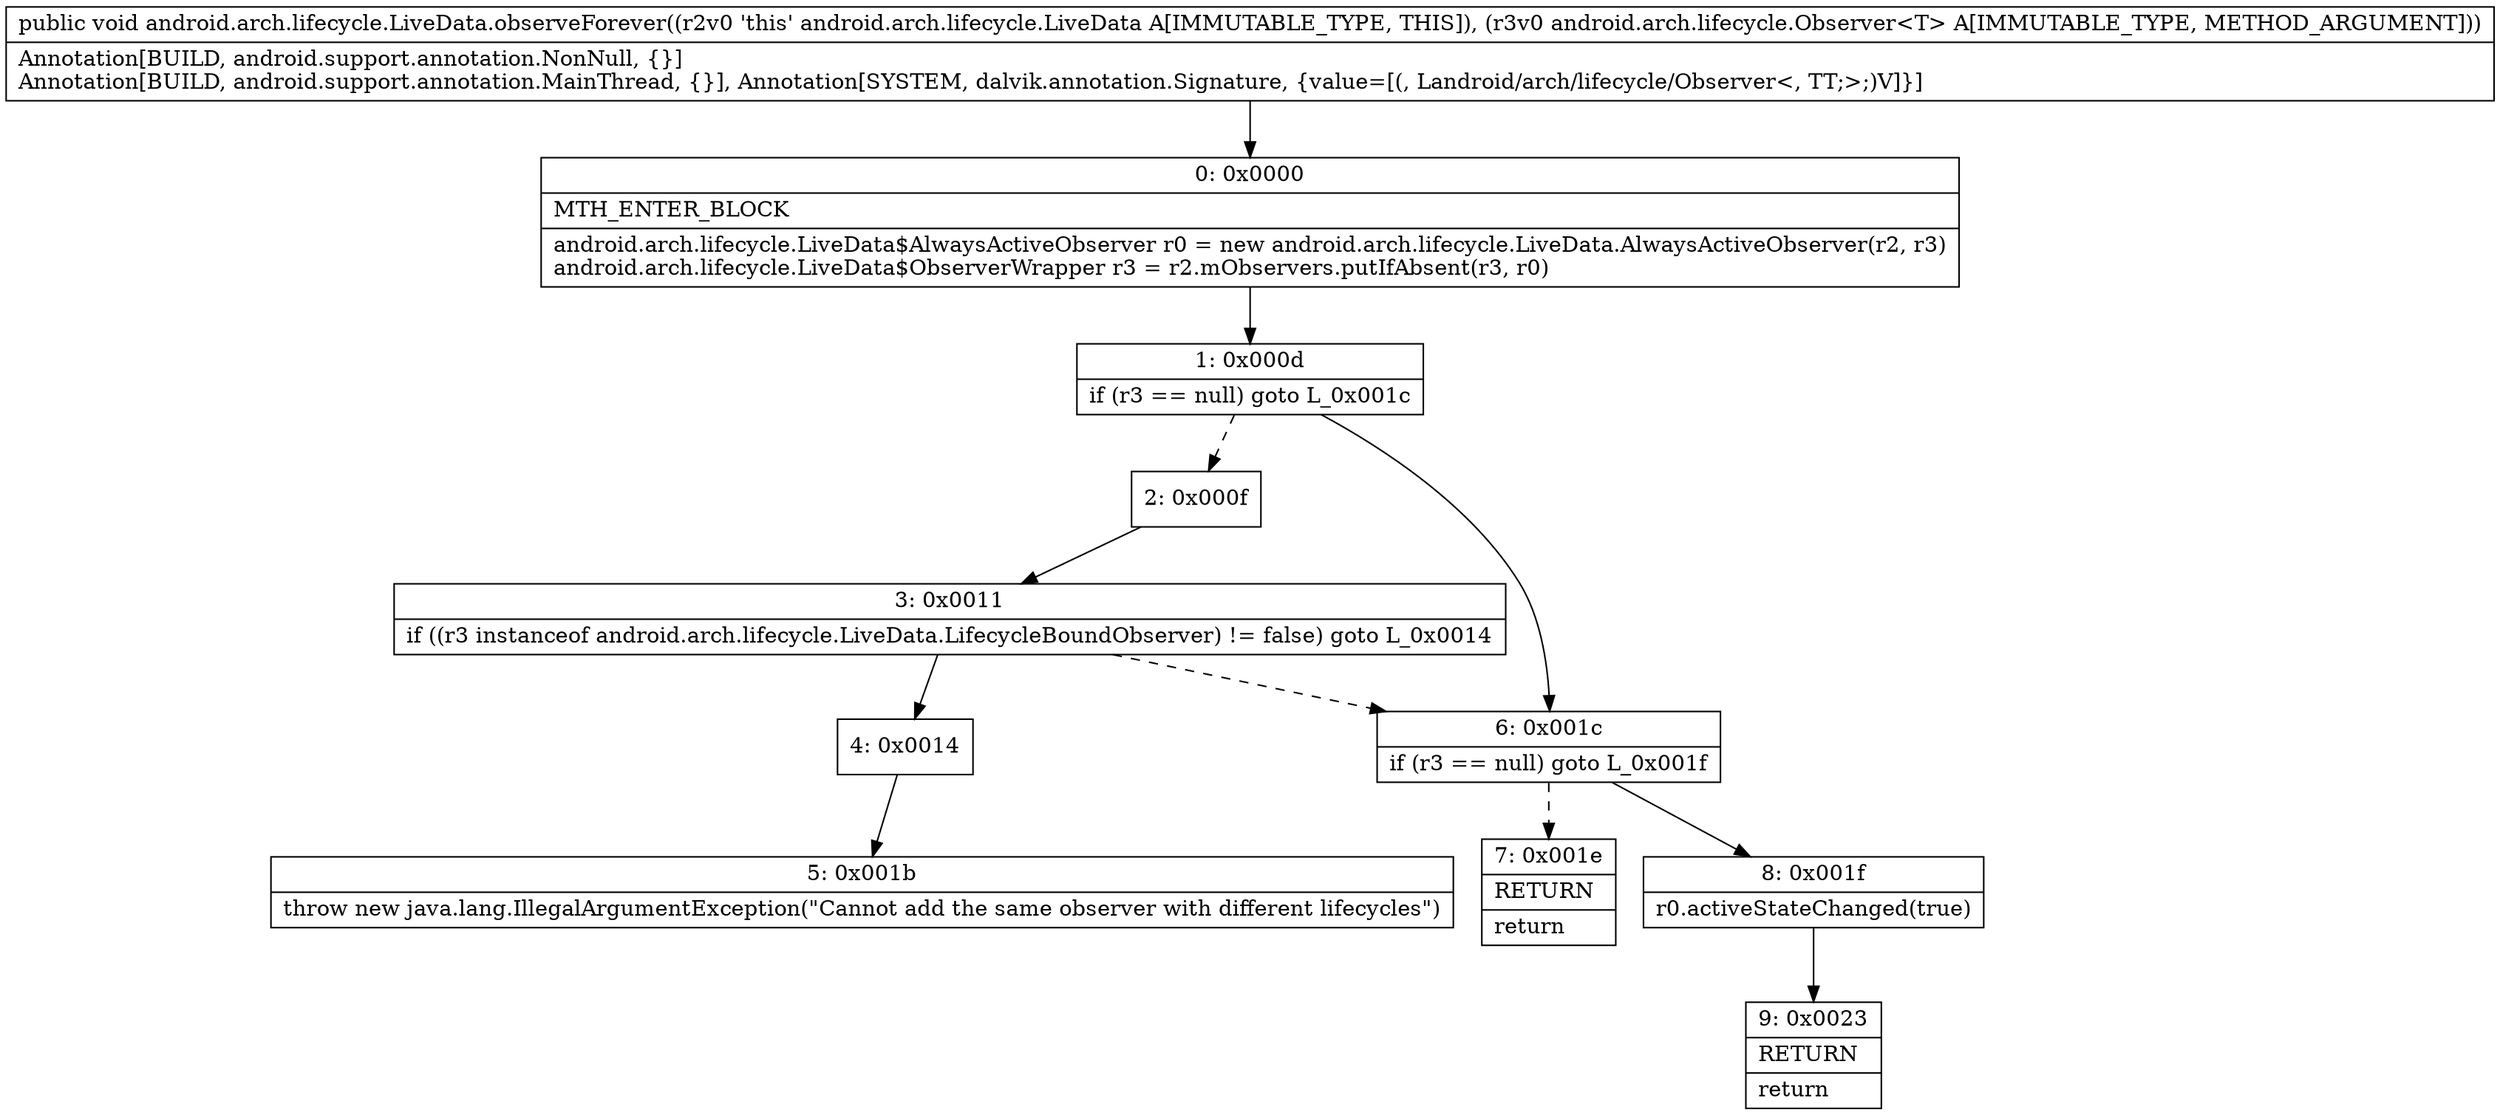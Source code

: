digraph "CFG forandroid.arch.lifecycle.LiveData.observeForever(Landroid\/arch\/lifecycle\/Observer;)V" {
Node_0 [shape=record,label="{0\:\ 0x0000|MTH_ENTER_BLOCK\l|android.arch.lifecycle.LiveData$AlwaysActiveObserver r0 = new android.arch.lifecycle.LiveData.AlwaysActiveObserver(r2, r3)\landroid.arch.lifecycle.LiveData$ObserverWrapper r3 = r2.mObservers.putIfAbsent(r3, r0)\l}"];
Node_1 [shape=record,label="{1\:\ 0x000d|if (r3 == null) goto L_0x001c\l}"];
Node_2 [shape=record,label="{2\:\ 0x000f}"];
Node_3 [shape=record,label="{3\:\ 0x0011|if ((r3 instanceof android.arch.lifecycle.LiveData.LifecycleBoundObserver) != false) goto L_0x0014\l}"];
Node_4 [shape=record,label="{4\:\ 0x0014}"];
Node_5 [shape=record,label="{5\:\ 0x001b|throw new java.lang.IllegalArgumentException(\"Cannot add the same observer with different lifecycles\")\l}"];
Node_6 [shape=record,label="{6\:\ 0x001c|if (r3 == null) goto L_0x001f\l}"];
Node_7 [shape=record,label="{7\:\ 0x001e|RETURN\l|return\l}"];
Node_8 [shape=record,label="{8\:\ 0x001f|r0.activeStateChanged(true)\l}"];
Node_9 [shape=record,label="{9\:\ 0x0023|RETURN\l|return\l}"];
MethodNode[shape=record,label="{public void android.arch.lifecycle.LiveData.observeForever((r2v0 'this' android.arch.lifecycle.LiveData A[IMMUTABLE_TYPE, THIS]), (r3v0 android.arch.lifecycle.Observer\<T\> A[IMMUTABLE_TYPE, METHOD_ARGUMENT]))  | Annotation[BUILD, android.support.annotation.NonNull, \{\}]\lAnnotation[BUILD, android.support.annotation.MainThread, \{\}], Annotation[SYSTEM, dalvik.annotation.Signature, \{value=[(, Landroid\/arch\/lifecycle\/Observer\<, TT;\>;)V]\}]\l}"];
MethodNode -> Node_0;
Node_0 -> Node_1;
Node_1 -> Node_2[style=dashed];
Node_1 -> Node_6;
Node_2 -> Node_3;
Node_3 -> Node_4;
Node_3 -> Node_6[style=dashed];
Node_4 -> Node_5;
Node_6 -> Node_7[style=dashed];
Node_6 -> Node_8;
Node_8 -> Node_9;
}

